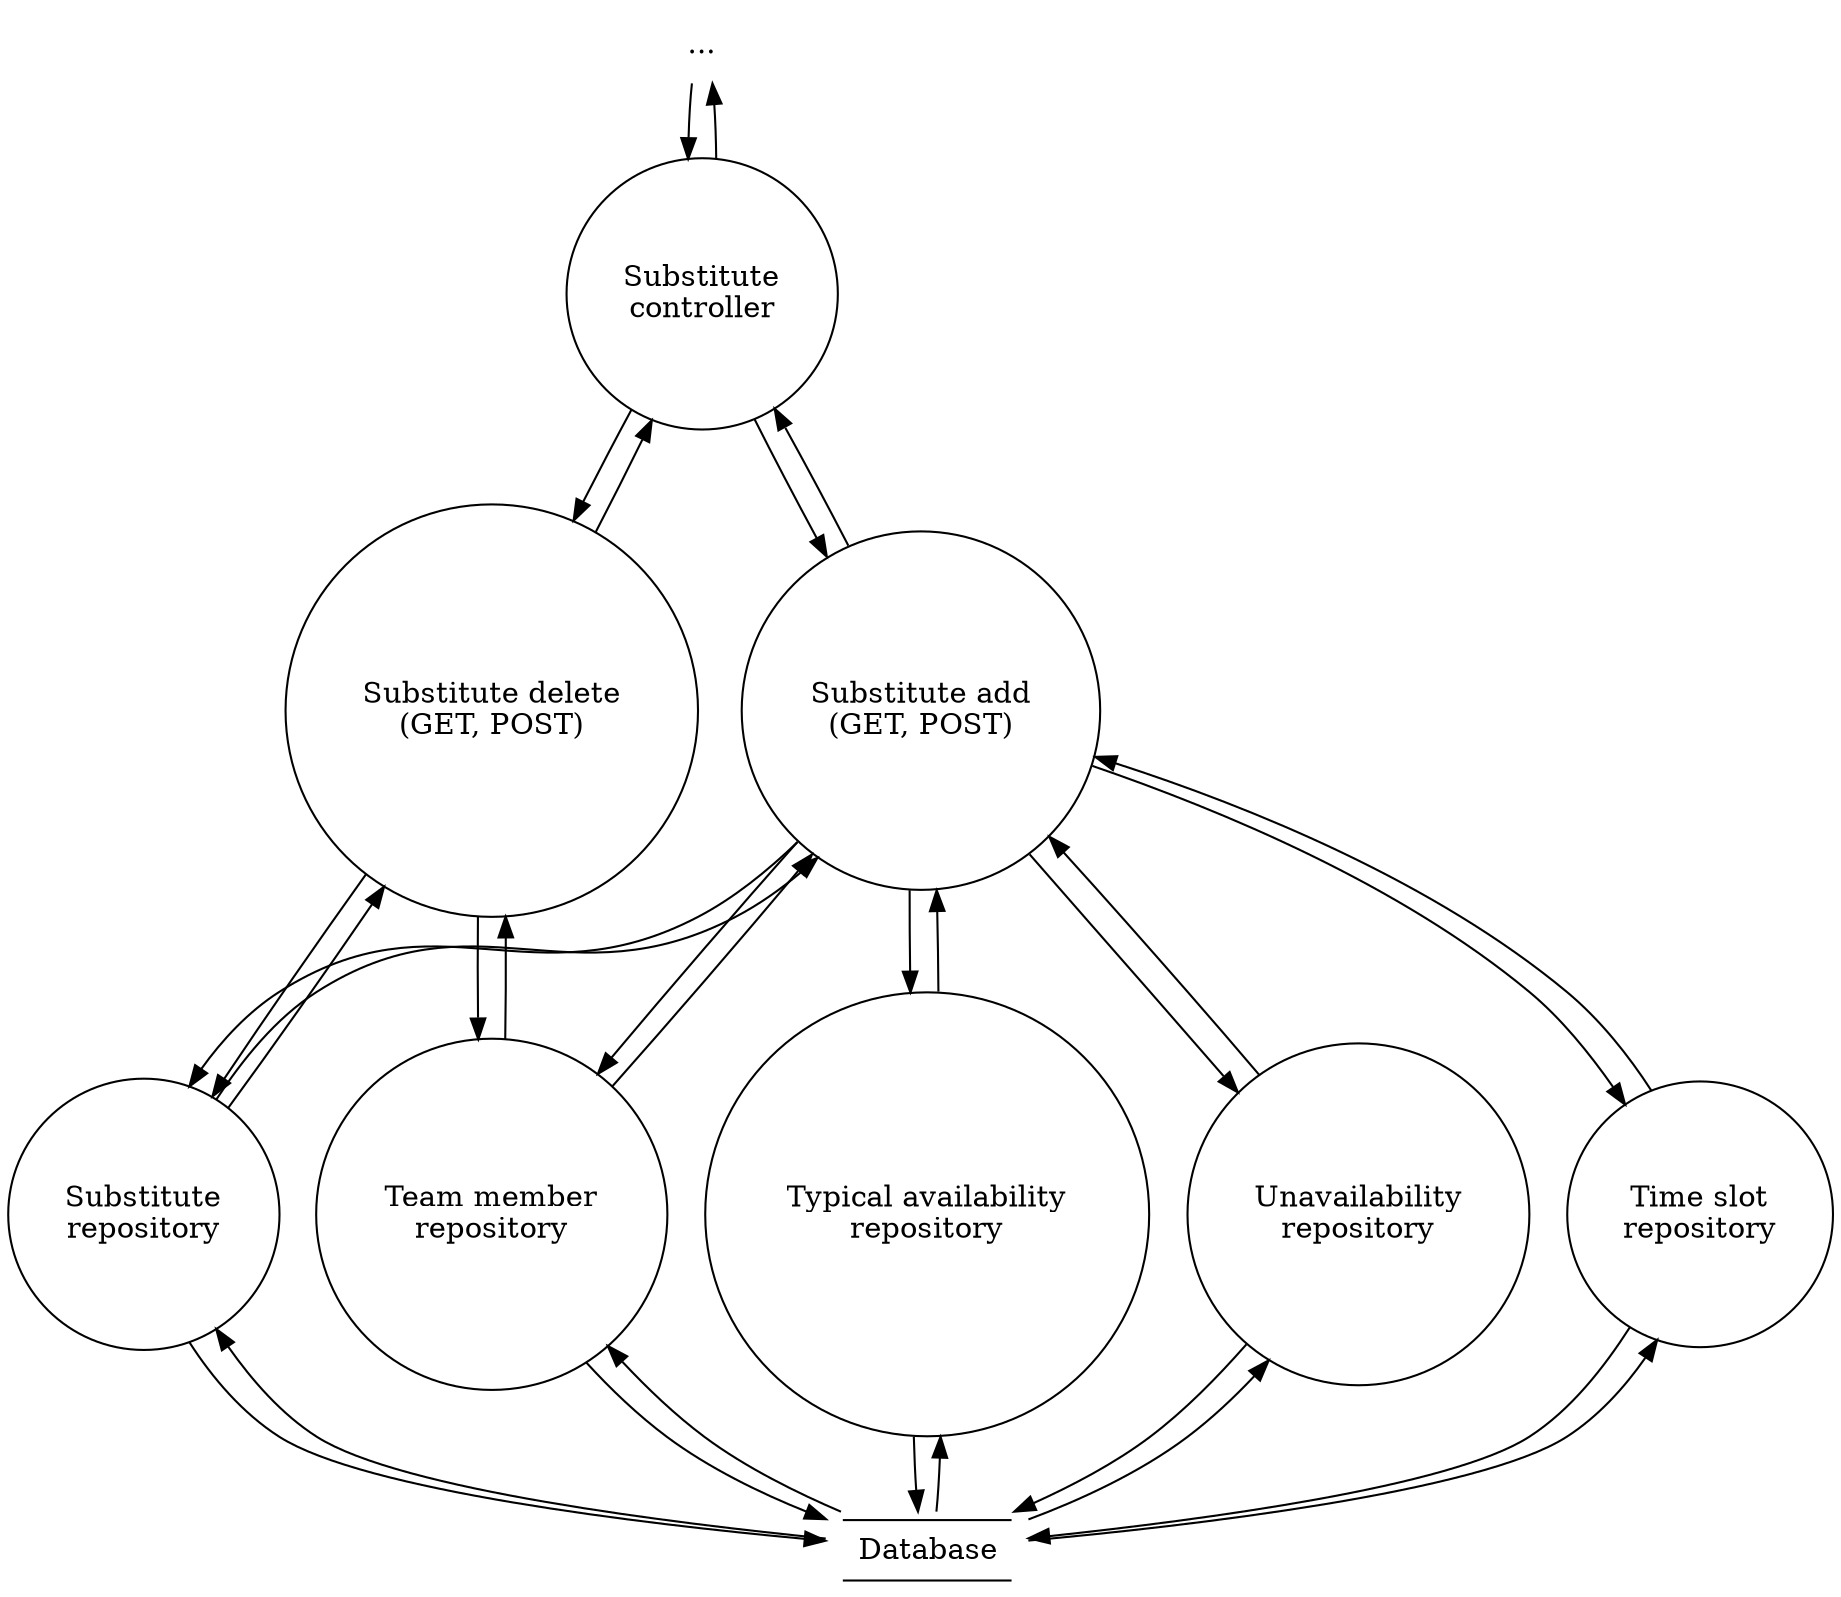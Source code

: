 digraph data_flow_diagram {
    node [ shape = circle ]
    
    "..." [ shape = none ]
    
    "..." -> "Substitute\ncontroller" -> "..."

    subgraph actions {
        rank = same
        
        "Substitute add\n(GET, POST)"
        "Substitute delete\n(GET, POST)"
    }
    
    "Substitute\ncontroller" -> {
        "Substitute add\n(GET, POST)"
        "Substitute delete\n(GET, POST)"
    } -> "Substitute\ncontroller"
    
    subgraph repositories {
        rank = same
        
        "Team member\nrepository"
        "Substitute\nrepository"
        "Typical availability\nrepository"
        "Unavailability\nrepository"
        "Time slot\nrepository"
    }
    
    "Substitute add\n(GET, POST)" -> {
        "Team member\nrepository"
        "Substitute\nrepository"
        "Typical availability\nrepository"
        "Unavailability\nrepository"
        "Time slot\nrepository"
    } -> "Substitute add\n(GET, POST)"
    
    "Substitute delete\n(GET, POST)" -> {
        "Team member\nrepository"
        "Substitute\nrepository"
    } ->  "Substitute delete\n(GET, POST)"
    
    Database [
        label = <
            <TABLE BORDER="1" SIDES="TB" CELLBORDER="0" CELLPADDING="6" CELLSPACING="0">
                <TR><TD>Database</TD></TR>
            </TABLE>
        >,
        shape = none ]
    
    Database -> {
        "Team member\nrepository"
        "Substitute\nrepository"
        "Typical availability\nrepository"
        "Unavailability\nrepository"
        "Time slot\nrepository"
    } -> Database
}
